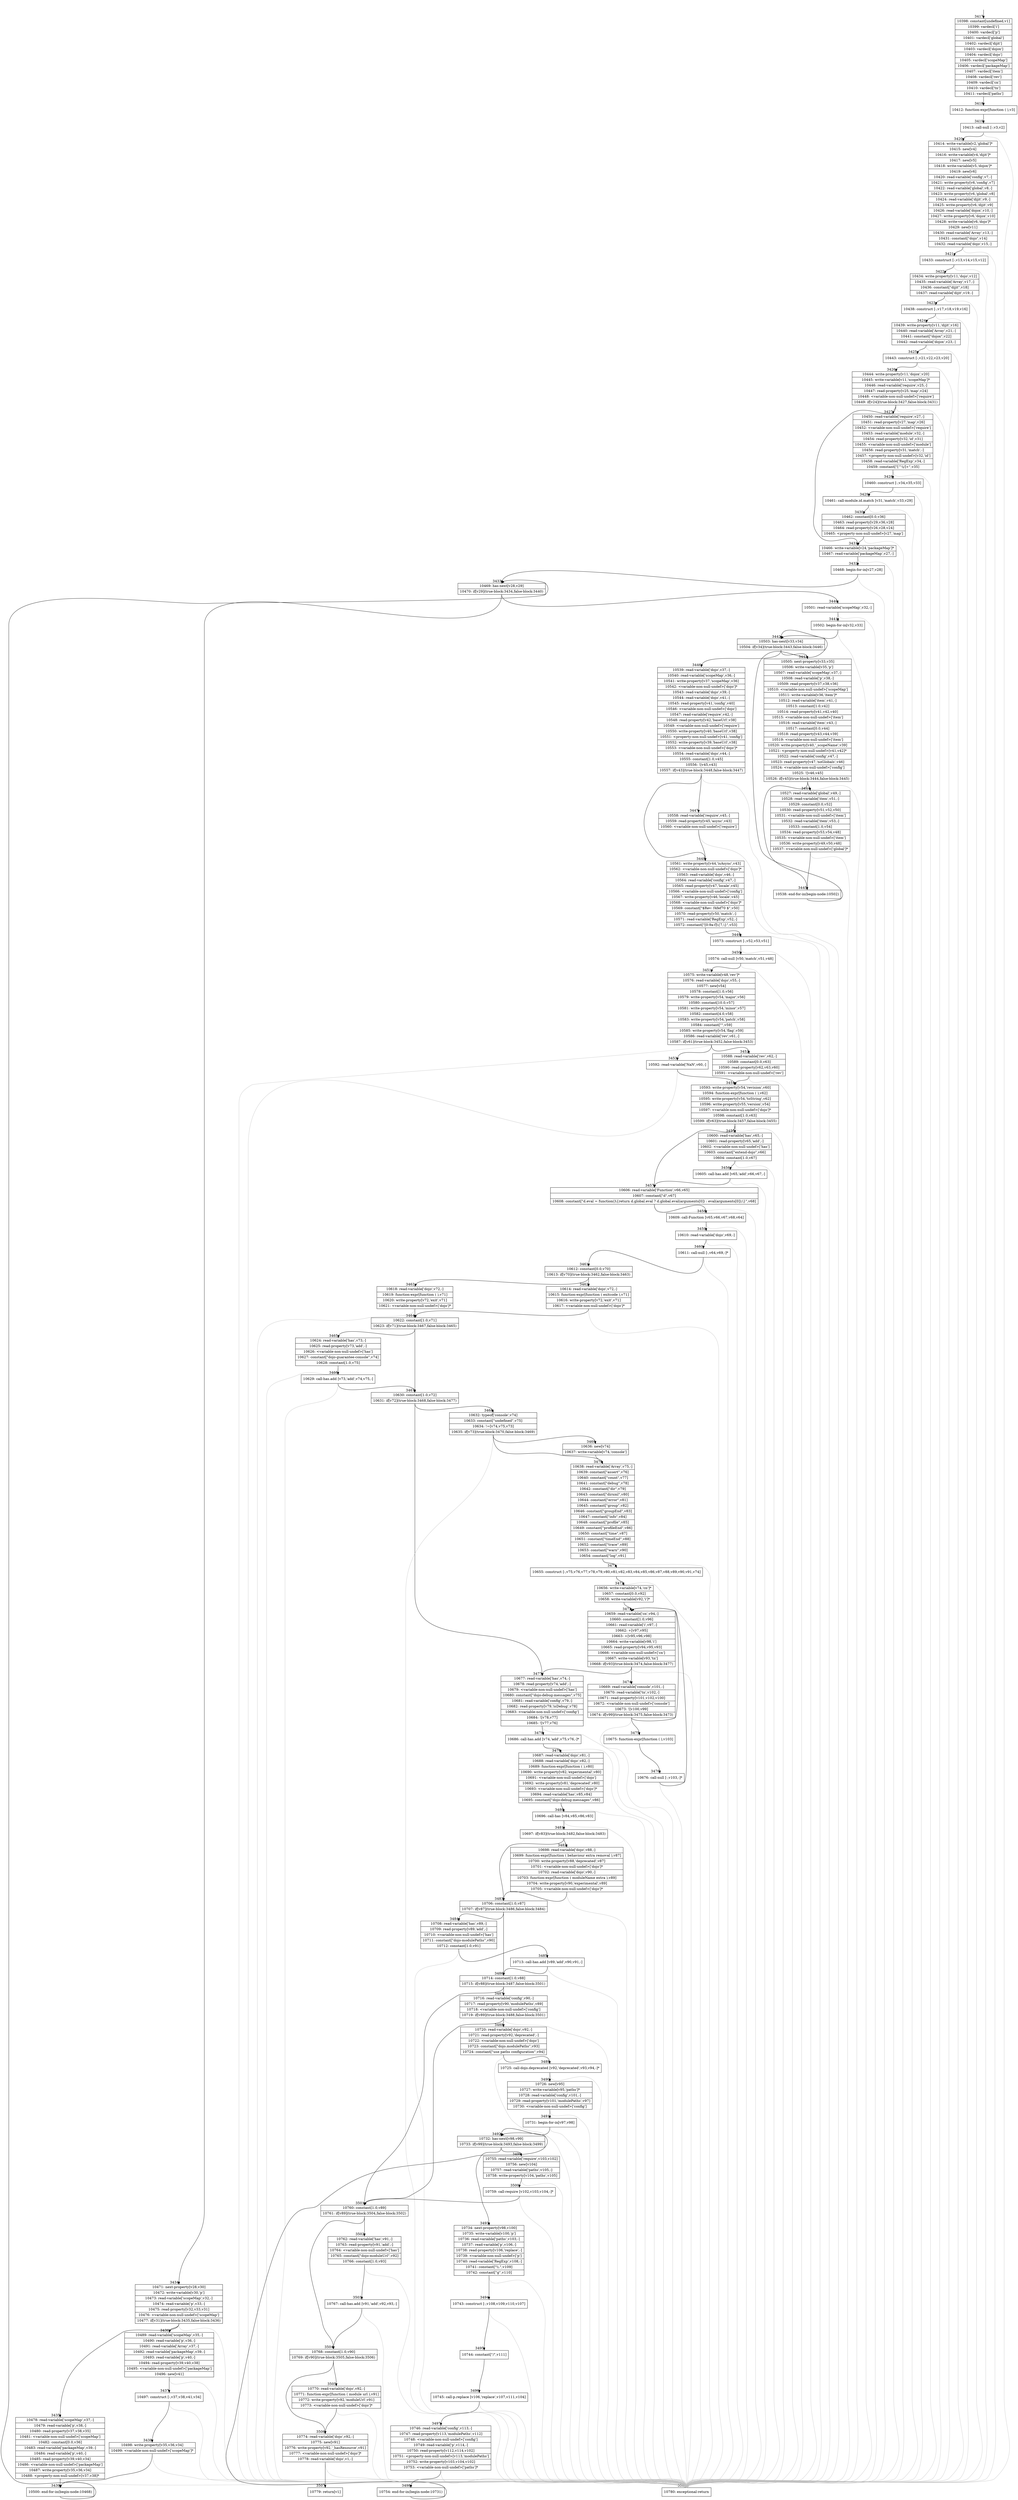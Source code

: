 digraph {
rankdir="TD"
BB_entry217[shape=none,label=""];
BB_entry217 -> BB3417 [tailport=s, headport=n, headlabel="    3417"]
BB3417 [shape=record label="{10398: constant[undefined,v1]|10399: vardecl['i']|10400: vardecl['p']|10401: vardecl['global']|10402: vardecl['dijit']|10403: vardecl['dojox']|10404: vardecl['dojo']|10405: vardecl['scopeMap']|10406: vardecl['packageMap']|10407: vardecl['item']|10408: vardecl['rev']|10409: vardecl['cn']|10410: vardecl['tn']|10411: vardecl['paths']}" ] 
BB3417 -> BB3418 [tailport=s, headport=n, headlabel="      3418"]
BB3418 [shape=record label="{10412: function-expr[function ( ),v3]}" ] 
BB3418 -> BB3419 [tailport=s, headport=n, headlabel="      3419"]
BB3419 [shape=record label="{10413: call-null [-,v3,v2]}" ] 
BB3419 -> BB3420 [tailport=s, headport=n, headlabel="      3420"]
BB3419 -> BB3508 [tailport=s, headport=n, color=gray, headlabel="      3508"]
BB3420 [shape=record label="{10414: write-variable[v2,'global']*|10415: new[v4]|10416: write-variable[v4,'dijit']*|10417: new[v5]|10418: write-variable[v5,'dojox']*|10419: new[v6]|10420: read-variable['config',v7,-]|10421: write-property[v6,'config',v7]|10422: read-variable['global',v8,-]|10423: write-property[v6,'global',v8]|10424: read-variable['dijit',v9,-]|10425: write-property[v6,'dijit',v9]|10426: read-variable['dojox',v10,-]|10427: write-property[v6,'dojox',v10]|10428: write-variable[v6,'dojo']*|10429: new[v11]|10430: read-variable['Array',v13,-]|10431: constant[\"dojo\",v14]|10432: read-variable['dojo',v15,-]}" ] 
BB3420 -> BB3421 [tailport=s, headport=n, headlabel="      3421"]
BB3420 -> BB3508 [tailport=s, headport=n, color=gray]
BB3421 [shape=record label="{10433: construct [-,v13,v14,v15,v12]}" ] 
BB3421 -> BB3422 [tailport=s, headport=n, headlabel="      3422"]
BB3421 -> BB3508 [tailport=s, headport=n, color=gray]
BB3422 [shape=record label="{10434: write-property[v11,'dojo',v12]|10435: read-variable['Array',v17,-]|10436: constant[\"dijit\",v18]|10437: read-variable['dijit',v19,-]}" ] 
BB3422 -> BB3423 [tailport=s, headport=n, headlabel="      3423"]
BB3422 -> BB3508 [tailport=s, headport=n, color=gray]
BB3423 [shape=record label="{10438: construct [-,v17,v18,v19,v16]}" ] 
BB3423 -> BB3424 [tailport=s, headport=n, headlabel="      3424"]
BB3423 -> BB3508 [tailport=s, headport=n, color=gray]
BB3424 [shape=record label="{10439: write-property[v11,'dijit',v16]|10440: read-variable['Array',v21,-]|10441: constant[\"dojox\",v22]|10442: read-variable['dojox',v23,-]}" ] 
BB3424 -> BB3425 [tailport=s, headport=n, headlabel="      3425"]
BB3424 -> BB3508 [tailport=s, headport=n, color=gray]
BB3425 [shape=record label="{10443: construct [-,v21,v22,v23,v20]}" ] 
BB3425 -> BB3426 [tailport=s, headport=n, headlabel="      3426"]
BB3425 -> BB3508 [tailport=s, headport=n, color=gray]
BB3426 [shape=record label="{10444: write-property[v11,'dojox',v20]|10445: write-variable[v11,'scopeMap']*|10446: read-variable['require',v25,-]|10447: read-property[v25,'map',v24]|10448: \<variable-non-null-undef\>['require']|10449: if[v24](true-block:3427,false-block:3431)}" ] 
BB3426 -> BB3431 [tailport=s, headport=n, headlabel="      3431"]
BB3426 -> BB3427 [tailport=s, headport=n, headlabel="      3427"]
BB3426 -> BB3508 [tailport=s, headport=n, color=gray]
BB3427 [shape=record label="{10450: read-variable['require',v27,-]|10451: read-property[v27,'map',v26]|10452: \<variable-non-null-undef\>['require']|10453: read-variable['module',v32,-]|10454: read-property[v32,'id',v31]|10455: \<variable-non-null-undef\>['module']|10456: read-property[v31,'match',-]|10457: \<property-non-null-undef\>[v32,'id']|10458: read-variable['RegExp',v34,-]|10459: constant[\"[^\\\\/]+\",v35]}" ] 
BB3427 -> BB3428 [tailport=s, headport=n, headlabel="      3428"]
BB3427 -> BB3508 [tailport=s, headport=n, color=gray]
BB3428 [shape=record label="{10460: construct [-,v34,v35,v33]}" ] 
BB3428 -> BB3429 [tailport=s, headport=n, headlabel="      3429"]
BB3428 -> BB3508 [tailport=s, headport=n, color=gray]
BB3429 [shape=record label="{10461: call-module.id.match [v31,'match',v33,v29]}" ] 
BB3429 -> BB3430 [tailport=s, headport=n, headlabel="      3430"]
BB3429 -> BB3508 [tailport=s, headport=n, color=gray]
BB3430 [shape=record label="{10462: constant[0.0,v36]|10463: read-property[v29,v36,v28]|10464: read-property[v26,v28,v24]|10465: \<property-non-null-undef\>[v27,'map']}" ] 
BB3430 -> BB3431 [tailport=s, headport=n]
BB3430 -> BB3508 [tailport=s, headport=n, color=gray]
BB3431 [shape=record label="{10466: write-variable[v24,'packageMap']*|10467: read-variable['packageMap',v27,-]}" ] 
BB3431 -> BB3432 [tailport=s, headport=n, headlabel="      3432"]
BB3431 -> BB3508 [tailport=s, headport=n, color=gray]
BB3432 [shape=record label="{10468: begin-for-in[v27,v28]}" ] 
BB3432 -> BB3433 [tailport=s, headport=n, headlabel="      3433"]
BB3432 -> BB3508 [tailport=s, headport=n, color=gray]
BB3433 [shape=record label="{10469: has-next[v28,v29]|10470: if[v29](true-block:3434,false-block:3440)}" ] 
BB3433 -> BB3434 [tailport=s, headport=n, headlabel="      3434"]
BB3433 -> BB3440 [tailport=s, headport=n, headlabel="      3440"]
BB3434 [shape=record label="{10471: next-property[v28,v30]|10472: write-variable[v30,'p']|10473: read-variable['scopeMap',v32,-]|10474: read-variable['p',v33,-]|10475: read-property[v32,v33,v31]|10476: \<variable-non-null-undef\>['scopeMap']|10477: if[v31](true-block:3435,false-block:3436)}" ] 
BB3434 -> BB3435 [tailport=s, headport=n, headlabel="      3435"]
BB3434 -> BB3436 [tailport=s, headport=n, headlabel="      3436"]
BB3434 -> BB3508 [tailport=s, headport=n, color=gray]
BB3435 [shape=record label="{10478: read-variable['scopeMap',v37,-]|10479: read-variable['p',v38,-]|10480: read-property[v37,v38,v35]|10481: \<variable-non-null-undef\>['scopeMap']|10482: constant[0.0,v36]|10483: read-variable['packageMap',v39,-]|10484: read-variable['p',v40,-]|10485: read-property[v39,v40,v34]|10486: \<variable-non-null-undef\>['packageMap']|10487: write-property[v35,v36,v34]|10488: \<property-non-null-undef\>[v37,v38]*}" ] 
BB3435 -> BB3439 [tailport=s, headport=n, headlabel="      3439"]
BB3435 -> BB3508 [tailport=s, headport=n, color=gray]
BB3436 [shape=record label="{10489: read-variable['scopeMap',v35,-]|10490: read-variable['p',v36,-]|10491: read-variable['Array',v37,-]|10492: read-variable['packageMap',v39,-]|10493: read-variable['p',v40,-]|10494: read-property[v39,v40,v38]|10495: \<variable-non-null-undef\>['packageMap']|10496: new[v41]}" ] 
BB3436 -> BB3437 [tailport=s, headport=n, headlabel="      3437"]
BB3436 -> BB3508 [tailport=s, headport=n, color=gray]
BB3437 [shape=record label="{10497: construct [-,v37,v38,v41,v34]}" ] 
BB3437 -> BB3438 [tailport=s, headport=n, headlabel="      3438"]
BB3437 -> BB3508 [tailport=s, headport=n, color=gray]
BB3438 [shape=record label="{10498: write-property[v35,v36,v34]|10499: \<variable-non-null-undef\>['scopeMap']*}" ] 
BB3438 -> BB3439 [tailport=s, headport=n]
BB3438 -> BB3508 [tailport=s, headport=n, color=gray]
BB3439 [shape=record label="{10500: end-for-in(begin-node:10468)}" ] 
BB3439 -> BB3433 [tailport=s, headport=n]
BB3440 [shape=record label="{10501: read-variable['scopeMap',v32,-]}" ] 
BB3440 -> BB3441 [tailport=s, headport=n, headlabel="      3441"]
BB3440 -> BB3508 [tailport=s, headport=n, color=gray]
BB3441 [shape=record label="{10502: begin-for-in[v32,v33]}" ] 
BB3441 -> BB3442 [tailport=s, headport=n, headlabel="      3442"]
BB3441 -> BB3508 [tailport=s, headport=n, color=gray]
BB3442 [shape=record label="{10503: has-next[v33,v34]|10504: if[v34](true-block:3443,false-block:3446)}" ] 
BB3442 -> BB3443 [tailport=s, headport=n, headlabel="      3443"]
BB3442 -> BB3446 [tailport=s, headport=n, headlabel="      3446"]
BB3443 [shape=record label="{10505: next-property[v33,v35]|10506: write-variable[v35,'p']|10507: read-variable['scopeMap',v37,-]|10508: read-variable['p',v38,-]|10509: read-property[v37,v38,v36]|10510: \<variable-non-null-undef\>['scopeMap']|10511: write-variable[v36,'item']*|10512: read-variable['item',v41,-]|10513: constant[1.0,v42]|10514: read-property[v41,v42,v40]|10515: \<variable-non-null-undef\>['item']|10516: read-variable['item',v43,-]|10517: constant[0.0,v44]|10518: read-property[v43,v44,v39]|10519: \<variable-non-null-undef\>['item']|10520: write-property[v40,'_scopeName',v39]|10521: \<property-non-null-undef\>[v41,v42]*|10522: read-variable['config',v47,-]|10523: read-property[v47,'noGlobals',v46]|10524: \<variable-non-null-undef\>['config']|10525: ![v46,v45]|10526: if[v45](true-block:3444,false-block:3445)}" ] 
BB3443 -> BB3444 [tailport=s, headport=n, headlabel="      3444"]
BB3443 -> BB3445 [tailport=s, headport=n, headlabel="      3445"]
BB3443 -> BB3508 [tailport=s, headport=n, color=gray]
BB3444 [shape=record label="{10527: read-variable['global',v49,-]|10528: read-variable['item',v51,-]|10529: constant[0.0,v52]|10530: read-property[v51,v52,v50]|10531: \<variable-non-null-undef\>['item']|10532: read-variable['item',v53,-]|10533: constant[1.0,v54]|10534: read-property[v53,v54,v48]|10535: \<variable-non-null-undef\>['item']|10536: write-property[v49,v50,v48]|10537: \<variable-non-null-undef\>['global']*}" ] 
BB3444 -> BB3445 [tailport=s, headport=n]
BB3444 -> BB3508 [tailport=s, headport=n, color=gray]
BB3445 [shape=record label="{10538: end-for-in(begin-node:10502)}" ] 
BB3445 -> BB3442 [tailport=s, headport=n]
BB3446 [shape=record label="{10539: read-variable['dojo',v37,-]|10540: read-variable['scopeMap',v36,-]|10541: write-property[v37,'scopeMap',v36]|10542: \<variable-non-null-undef\>['dojo']*|10543: read-variable['dojo',v39,-]|10544: read-variable['dojo',v41,-]|10545: read-property[v41,'config',v40]|10546: \<variable-non-null-undef\>['dojo']|10547: read-variable['require',v42,-]|10548: read-property[v42,'baseUrl',v38]|10549: \<variable-non-null-undef\>['require']|10550: write-property[v40,'baseUrl',v38]|10551: \<property-non-null-undef\>[v41,'config']|10552: write-property[v39,'baseUrl',v38]|10553: \<variable-non-null-undef\>['dojo']*|10554: read-variable['dojo',v44,-]|10555: constant[1.0,v45]|10556: ![v45,v43]|10557: if[v43](true-block:3448,false-block:3447)}" ] 
BB3446 -> BB3448 [tailport=s, headport=n, headlabel="      3448"]
BB3446 -> BB3447 [tailport=s, headport=n, headlabel="      3447"]
BB3446 -> BB3508 [tailport=s, headport=n, color=gray]
BB3447 [shape=record label="{10558: read-variable['require',v45,-]|10559: read-property[v45,'async',v43]|10560: \<variable-non-null-undef\>['require']}" ] 
BB3447 -> BB3448 [tailport=s, headport=n]
BB3447 -> BB3508 [tailport=s, headport=n, color=gray]
BB3448 [shape=record label="{10561: write-property[v44,'isAsync',v43]|10562: \<variable-non-null-undef\>['dojo']*|10563: read-variable['dojo',v46,-]|10564: read-variable['config',v47,-]|10565: read-property[v47,'locale',v45]|10566: \<variable-non-null-undef\>['config']|10567: write-property[v46,'locale',v45]|10568: \<variable-non-null-undef\>['dojo']*|10569: constant[\"$Rev: f4fef70 $\",v50]|10570: read-property[v50,'match',-]|10571: read-variable['RegExp',v52,-]|10572: constant[\"[0-9a-f]\\\{7,\\\}\",v53]}" ] 
BB3448 -> BB3449 [tailport=s, headport=n, headlabel="      3449"]
BB3448 -> BB3508 [tailport=s, headport=n, color=gray]
BB3449 [shape=record label="{10573: construct [-,v52,v53,v51]}" ] 
BB3449 -> BB3450 [tailport=s, headport=n, headlabel="      3450"]
BB3449 -> BB3508 [tailport=s, headport=n, color=gray]
BB3450 [shape=record label="{10574: call-null [v50,'match',v51,v48]}" ] 
BB3450 -> BB3451 [tailport=s, headport=n, headlabel="      3451"]
BB3450 -> BB3508 [tailport=s, headport=n, color=gray]
BB3451 [shape=record label="{10575: write-variable[v48,'rev']*|10576: read-variable['dojo',v55,-]|10577: new[v54]|10578: constant[1.0,v56]|10579: write-property[v54,'major',v56]|10580: constant[10.0,v57]|10581: write-property[v54,'minor',v57]|10582: constant[4.0,v58]|10583: write-property[v54,'patch',v58]|10584: constant[\"\",v59]|10585: write-property[v54,'flag',v59]|10586: read-variable['rev',v61,-]|10587: if[v61](true-block:3452,false-block:3453)}" ] 
BB3451 -> BB3452 [tailport=s, headport=n, headlabel="      3452"]
BB3451 -> BB3453 [tailport=s, headport=n, headlabel="      3453"]
BB3451 -> BB3508 [tailport=s, headport=n, color=gray]
BB3452 [shape=record label="{10588: read-variable['rev',v62,-]|10589: constant[0.0,v63]|10590: read-property[v62,v63,v60]|10591: \<variable-non-null-undef\>['rev']}" ] 
BB3452 -> BB3454 [tailport=s, headport=n, headlabel="      3454"]
BB3452 -> BB3508 [tailport=s, headport=n, color=gray]
BB3453 [shape=record label="{10592: read-variable['NaN',v60,-]}" ] 
BB3453 -> BB3454 [tailport=s, headport=n]
BB3453 -> BB3508 [tailport=s, headport=n, color=gray]
BB3454 [shape=record label="{10593: write-property[v54,'revision',v60]|10594: function-expr[function ( ),v62]|10595: write-property[v54,'toString',v62]|10596: write-property[v55,'version',v54]|10597: \<variable-non-null-undef\>['dojo']*|10598: constant[1.0,v63]|10599: if[v63](true-block:3457,false-block:3455)}" ] 
BB3454 -> BB3457 [tailport=s, headport=n, headlabel="      3457"]
BB3454 -> BB3455 [tailport=s, headport=n, headlabel="      3455"]
BB3454 -> BB3508 [tailport=s, headport=n, color=gray]
BB3455 [shape=record label="{10600: read-variable['has',v65,-]|10601: read-property[v65,'add',-]|10602: \<variable-non-null-undef\>['has']|10603: constant[\"extend-dojo\",v66]|10604: constant[1.0,v67]}" ] 
BB3455 -> BB3456 [tailport=s, headport=n, headlabel="      3456"]
BB3455 -> BB3508 [tailport=s, headport=n, color=gray]
BB3456 [shape=record label="{10605: call-has.add [v65,'add',v66,v67,-]}" ] 
BB3456 -> BB3457 [tailport=s, headport=n]
BB3456 -> BB3508 [tailport=s, headport=n, color=gray]
BB3457 [shape=record label="{10606: read-variable['Function',v66,v65]|10607: constant[\"d\",v67]|10608: constant[\"d.eval = function()\\\{return d.global.eval ? d.global.eval(arguments[0]) : eval(arguments[0]);\\\}\",v68]}" ] 
BB3457 -> BB3458 [tailport=s, headport=n, headlabel="      3458"]
BB3457 -> BB3508 [tailport=s, headport=n, color=gray]
BB3458 [shape=record label="{10609: call-Function [v65,v66,v67,v68,v64]}" ] 
BB3458 -> BB3459 [tailport=s, headport=n, headlabel="      3459"]
BB3458 -> BB3508 [tailport=s, headport=n, color=gray]
BB3459 [shape=record label="{10610: read-variable['dojo',v69,-]}" ] 
BB3459 -> BB3460 [tailport=s, headport=n, headlabel="      3460"]
BB3459 -> BB3508 [tailport=s, headport=n, color=gray]
BB3460 [shape=record label="{10611: call-null [-,v64,v69,-]*}" ] 
BB3460 -> BB3461 [tailport=s, headport=n, headlabel="      3461"]
BB3460 -> BB3508 [tailport=s, headport=n, color=gray]
BB3461 [shape=record label="{10612: constant[0.0,v70]|10613: if[v70](true-block:3462,false-block:3463)}" ] 
BB3461 -> BB3462 [tailport=s, headport=n, headlabel="      3462"]
BB3461 -> BB3463 [tailport=s, headport=n, headlabel="      3463"]
BB3462 [shape=record label="{10614: read-variable['dojo',v72,-]|10615: function-expr[function ( exitcode ),v71]|10616: write-property[v72,'exit',v71]|10617: \<variable-non-null-undef\>['dojo']*}" ] 
BB3462 -> BB3464 [tailport=s, headport=n, headlabel="      3464"]
BB3462 -> BB3508 [tailport=s, headport=n, color=gray]
BB3463 [shape=record label="{10618: read-variable['dojo',v72,-]|10619: function-expr[function ( ),v71]|10620: write-property[v72,'exit',v71]|10621: \<variable-non-null-undef\>['dojo']*}" ] 
BB3463 -> BB3464 [tailport=s, headport=n]
BB3463 -> BB3508 [tailport=s, headport=n, color=gray]
BB3464 [shape=record label="{10622: constant[1.0,v71]|10623: if[v71](true-block:3467,false-block:3465)}" ] 
BB3464 -> BB3467 [tailport=s, headport=n, headlabel="      3467"]
BB3464 -> BB3465 [tailport=s, headport=n, headlabel="      3465"]
BB3465 [shape=record label="{10624: read-variable['has',v73,-]|10625: read-property[v73,'add',-]|10626: \<variable-non-null-undef\>['has']|10627: constant[\"dojo-guarantee-console\",v74]|10628: constant[1.0,v75]}" ] 
BB3465 -> BB3466 [tailport=s, headport=n, headlabel="      3466"]
BB3465 -> BB3508 [tailport=s, headport=n, color=gray]
BB3466 [shape=record label="{10629: call-has.add [v73,'add',v74,v75,-]}" ] 
BB3466 -> BB3467 [tailport=s, headport=n]
BB3466 -> BB3508 [tailport=s, headport=n, color=gray]
BB3467 [shape=record label="{10630: constant[1.0,v72]|10631: if[v72](true-block:3468,false-block:3477)}" ] 
BB3467 -> BB3468 [tailport=s, headport=n, headlabel="      3468"]
BB3467 -> BB3477 [tailport=s, headport=n, headlabel="      3477"]
BB3468 [shape=record label="{10632: typeof['console',v74]|10633: constant[\"undefined\",v75]|10634: !=[v74,v75,v73]|10635: if[v73](true-block:3470,false-block:3469)}" ] 
BB3468 -> BB3470 [tailport=s, headport=n, headlabel="      3470"]
BB3468 -> BB3469 [tailport=s, headport=n, headlabel="      3469"]
BB3468 -> BB3508 [tailport=s, headport=n, color=gray]
BB3469 [shape=record label="{10636: new[v74]|10637: write-variable[v74,'console']}" ] 
BB3469 -> BB3470 [tailport=s, headport=n]
BB3470 [shape=record label="{10638: read-variable['Array',v75,-]|10639: constant[\"assert\",v76]|10640: constant[\"count\",v77]|10641: constant[\"debug\",v78]|10642: constant[\"dir\",v79]|10643: constant[\"dirxml\",v80]|10644: constant[\"error\",v81]|10645: constant[\"group\",v82]|10646: constant[\"groupEnd\",v83]|10647: constant[\"info\",v84]|10648: constant[\"profile\",v85]|10649: constant[\"profileEnd\",v86]|10650: constant[\"time\",v87]|10651: constant[\"timeEnd\",v88]|10652: constant[\"trace\",v89]|10653: constant[\"warn\",v90]|10654: constant[\"log\",v91]}" ] 
BB3470 -> BB3471 [tailport=s, headport=n, headlabel="      3471"]
BB3470 -> BB3508 [tailport=s, headport=n, color=gray]
BB3471 [shape=record label="{10655: construct [-,v75,v76,v77,v78,v79,v80,v81,v82,v83,v84,v85,v86,v87,v88,v89,v90,v91,v74]}" ] 
BB3471 -> BB3472 [tailport=s, headport=n, headlabel="      3472"]
BB3471 -> BB3508 [tailport=s, headport=n, color=gray]
BB3472 [shape=record label="{10656: write-variable[v74,'cn']*|10657: constant[0.0,v92]|10658: write-variable[v92,'i']*}" ] 
BB3472 -> BB3473 [tailport=s, headport=n, headlabel="      3473"]
BB3473 [shape=record label="{10659: read-variable['cn',v94,-]|10660: constant[1.0,v96]|10661: read-variable['i',v97,-]|10662: +[v97,v95]|10663: +[v95,v96,v98]|10664: write-variable[v98,'i']|10665: read-property[v94,v95,v93]|10666: \<variable-non-null-undef\>['cn']|10667: write-variable[v93,'tn']|10668: if[v93](true-block:3474,false-block:3477)}" ] 
BB3473 -> BB3474 [tailport=s, headport=n, headlabel="      3474"]
BB3473 -> BB3477 [tailport=s, headport=n]
BB3473 -> BB3508 [tailport=s, headport=n, color=gray]
BB3474 [shape=record label="{10669: read-variable['console',v101,-]|10670: read-variable['tn',v102,-]|10671: read-property[v101,v102,v100]|10672: \<variable-non-null-undef\>['console']|10673: ![v100,v99]|10674: if[v99](true-block:3475,false-block:3473)}" ] 
BB3474 -> BB3475 [tailport=s, headport=n, headlabel="      3475"]
BB3474 -> BB3473 [tailport=s, headport=n]
BB3474 -> BB3508 [tailport=s, headport=n, color=gray]
BB3475 [shape=record label="{10675: function-expr[function ( ),v103]}" ] 
BB3475 -> BB3476 [tailport=s, headport=n, headlabel="      3476"]
BB3476 [shape=record label="{10676: call-null [-,v103,-]*}" ] 
BB3476 -> BB3473 [tailport=s, headport=n]
BB3476 -> BB3508 [tailport=s, headport=n, color=gray]
BB3477 [shape=record label="{10677: read-variable['has',v74,-]|10678: read-property[v74,'add',-]|10679: \<variable-non-null-undef\>['has']|10680: constant[\"dojo-debug-messages\",v75]|10681: read-variable['config',v79,-]|10682: read-property[v79,'isDebug',v78]|10683: \<variable-non-null-undef\>['config']|10684: ![v78,v77]|10685: ![v77,v76]}" ] 
BB3477 -> BB3478 [tailport=s, headport=n, headlabel="      3478"]
BB3477 -> BB3508 [tailport=s, headport=n, color=gray]
BB3478 [shape=record label="{10686: call-has.add [v74,'add',v75,v76,-]*}" ] 
BB3478 -> BB3479 [tailport=s, headport=n, headlabel="      3479"]
BB3478 -> BB3508 [tailport=s, headport=n, color=gray]
BB3479 [shape=record label="{10687: read-variable['dojo',v81,-]|10688: read-variable['dojo',v82,-]|10689: function-expr[function ( ),v80]|10690: write-property[v82,'experimental',v80]|10691: \<variable-non-null-undef\>['dojo']|10692: write-property[v81,'deprecated',v80]|10693: \<variable-non-null-undef\>['dojo']*|10694: read-variable['has',v85,v84]|10695: constant[\"dojo-debug-messages\",v86]}" ] 
BB3479 -> BB3480 [tailport=s, headport=n, headlabel="      3480"]
BB3479 -> BB3508 [tailport=s, headport=n, color=gray]
BB3480 [shape=record label="{10696: call-has [v84,v85,v86,v83]}" ] 
BB3480 -> BB3481 [tailport=s, headport=n, headlabel="      3481"]
BB3480 -> BB3508 [tailport=s, headport=n, color=gray]
BB3481 [shape=record label="{10697: if[v83](true-block:3482,false-block:3483)}" ] 
BB3481 -> BB3482 [tailport=s, headport=n, headlabel="      3482"]
BB3481 -> BB3483 [tailport=s, headport=n, headlabel="      3483"]
BB3482 [shape=record label="{10698: read-variable['dojo',v88,-]|10699: function-expr[function ( behaviour extra removal ),v87]|10700: write-property[v88,'deprecated',v87]|10701: \<variable-non-null-undef\>['dojo']*|10702: read-variable['dojo',v90,-]|10703: function-expr[function ( moduleName extra ),v89]|10704: write-property[v90,'experimental',v89]|10705: \<variable-non-null-undef\>['dojo']*}" ] 
BB3482 -> BB3483 [tailport=s, headport=n]
BB3482 -> BB3508 [tailport=s, headport=n, color=gray]
BB3483 [shape=record label="{10706: constant[1.0,v87]|10707: if[v87](true-block:3486,false-block:3484)}" ] 
BB3483 -> BB3486 [tailport=s, headport=n, headlabel="      3486"]
BB3483 -> BB3484 [tailport=s, headport=n, headlabel="      3484"]
BB3484 [shape=record label="{10708: read-variable['has',v89,-]|10709: read-property[v89,'add',-]|10710: \<variable-non-null-undef\>['has']|10711: constant[\"dojo-modulePaths\",v90]|10712: constant[1.0,v91]}" ] 
BB3484 -> BB3485 [tailport=s, headport=n, headlabel="      3485"]
BB3484 -> BB3508 [tailport=s, headport=n, color=gray]
BB3485 [shape=record label="{10713: call-has.add [v89,'add',v90,v91,-]}" ] 
BB3485 -> BB3486 [tailport=s, headport=n]
BB3485 -> BB3508 [tailport=s, headport=n, color=gray]
BB3486 [shape=record label="{10714: constant[1.0,v88]|10715: if[v88](true-block:3487,false-block:3501)}" ] 
BB3486 -> BB3487 [tailport=s, headport=n, headlabel="      3487"]
BB3486 -> BB3501 [tailport=s, headport=n, headlabel="      3501"]
BB3487 [shape=record label="{10716: read-variable['config',v90,-]|10717: read-property[v90,'modulePaths',v89]|10718: \<variable-non-null-undef\>['config']|10719: if[v89](true-block:3488,false-block:3501)}" ] 
BB3487 -> BB3488 [tailport=s, headport=n, headlabel="      3488"]
BB3487 -> BB3501 [tailport=s, headport=n]
BB3487 -> BB3508 [tailport=s, headport=n, color=gray]
BB3488 [shape=record label="{10720: read-variable['dojo',v92,-]|10721: read-property[v92,'deprecated',-]|10722: \<variable-non-null-undef\>['dojo']|10723: constant[\"dojo.modulePaths\",v93]|10724: constant[\"use paths configuration\",v94]}" ] 
BB3488 -> BB3489 [tailport=s, headport=n, headlabel="      3489"]
BB3488 -> BB3508 [tailport=s, headport=n, color=gray]
BB3489 [shape=record label="{10725: call-dojo.deprecated [v92,'deprecated',v93,v94,-]*}" ] 
BB3489 -> BB3490 [tailport=s, headport=n, headlabel="      3490"]
BB3489 -> BB3508 [tailport=s, headport=n, color=gray]
BB3490 [shape=record label="{10726: new[v95]|10727: write-variable[v95,'paths']*|10728: read-variable['config',v101,-]|10729: read-property[v101,'modulePaths',v97]|10730: \<variable-non-null-undef\>['config']}" ] 
BB3490 -> BB3491 [tailport=s, headport=n, headlabel="      3491"]
BB3490 -> BB3508 [tailport=s, headport=n, color=gray]
BB3491 [shape=record label="{10731: begin-for-in[v97,v98]}" ] 
BB3491 -> BB3492 [tailport=s, headport=n, headlabel="      3492"]
BB3491 -> BB3508 [tailport=s, headport=n, color=gray]
BB3492 [shape=record label="{10732: has-next[v98,v99]|10733: if[v99](true-block:3493,false-block:3499)}" ] 
BB3492 -> BB3493 [tailport=s, headport=n, headlabel="      3493"]
BB3492 -> BB3499 [tailport=s, headport=n, headlabel="      3499"]
BB3493 [shape=record label="{10734: next-property[v98,v100]|10735: write-variable[v100,'p']|10736: read-variable['paths',v103,-]|10737: read-variable['p',v106,-]|10738: read-property[v106,'replace',-]|10739: \<variable-non-null-undef\>['p']|10740: read-variable['RegExp',v108,-]|10741: constant[\"\\\\.\",v109]|10742: constant[\"g\",v110]}" ] 
BB3493 -> BB3494 [tailport=s, headport=n, headlabel="      3494"]
BB3493 -> BB3508 [tailport=s, headport=n, color=gray]
BB3494 [shape=record label="{10743: construct [-,v108,v109,v110,v107]}" ] 
BB3494 -> BB3495 [tailport=s, headport=n, headlabel="      3495"]
BB3494 -> BB3508 [tailport=s, headport=n, color=gray]
BB3495 [shape=record label="{10744: constant[\"/\",v111]}" ] 
BB3495 -> BB3496 [tailport=s, headport=n, headlabel="      3496"]
BB3496 [shape=record label="{10745: call-p.replace [v106,'replace',v107,v111,v104]}" ] 
BB3496 -> BB3497 [tailport=s, headport=n, headlabel="      3497"]
BB3496 -> BB3508 [tailport=s, headport=n, color=gray]
BB3497 [shape=record label="{10746: read-variable['config',v113,-]|10747: read-property[v113,'modulePaths',v112]|10748: \<variable-non-null-undef\>['config']|10749: read-variable['p',v114,-]|10750: read-property[v112,v114,v102]|10751: \<property-non-null-undef\>[v113,'modulePaths']|10752: write-property[v103,v104,v102]|10753: \<variable-non-null-undef\>['paths']*}" ] 
BB3497 -> BB3498 [tailport=s, headport=n, headlabel="      3498"]
BB3497 -> BB3508 [tailport=s, headport=n, color=gray]
BB3498 [shape=record label="{10754: end-for-in(begin-node:10731)}" ] 
BB3498 -> BB3492 [tailport=s, headport=n]
BB3499 [shape=record label="{10755: read-variable['require',v103,v102]|10756: new[v104]|10757: read-variable['paths',v105,-]|10758: write-property[v104,'paths',v105]}" ] 
BB3499 -> BB3500 [tailport=s, headport=n, headlabel="      3500"]
BB3499 -> BB3508 [tailport=s, headport=n, color=gray]
BB3500 [shape=record label="{10759: call-require [v102,v103,v104,-]*}" ] 
BB3500 -> BB3501 [tailport=s, headport=n]
BB3500 -> BB3508 [tailport=s, headport=n, color=gray]
BB3501 [shape=record label="{10760: constant[1.0,v89]|10761: if[v89](true-block:3504,false-block:3502)}" ] 
BB3501 -> BB3504 [tailport=s, headport=n, headlabel="      3504"]
BB3501 -> BB3502 [tailport=s, headport=n, headlabel="      3502"]
BB3502 [shape=record label="{10762: read-variable['has',v91,-]|10763: read-property[v91,'add',-]|10764: \<variable-non-null-undef\>['has']|10765: constant[\"dojo-moduleUrl\",v92]|10766: constant[1.0,v93]}" ] 
BB3502 -> BB3503 [tailport=s, headport=n, headlabel="      3503"]
BB3502 -> BB3508 [tailport=s, headport=n, color=gray]
BB3503 [shape=record label="{10767: call-has.add [v91,'add',v92,v93,-]}" ] 
BB3503 -> BB3504 [tailport=s, headport=n]
BB3503 -> BB3508 [tailport=s, headport=n, color=gray]
BB3504 [shape=record label="{10768: constant[1.0,v90]|10769: if[v90](true-block:3505,false-block:3506)}" ] 
BB3504 -> BB3505 [tailport=s, headport=n, headlabel="      3505"]
BB3504 -> BB3506 [tailport=s, headport=n, headlabel="      3506"]
BB3505 [shape=record label="{10770: read-variable['dojo',v92,-]|10771: function-expr[function ( module url ),v91]|10772: write-property[v92,'moduleUrl',v91]|10773: \<variable-non-null-undef\>['dojo']*}" ] 
BB3505 -> BB3506 [tailport=s, headport=n]
BB3505 -> BB3508 [tailport=s, headport=n, color=gray]
BB3506 [shape=record label="{10774: read-variable['dojo',v92,-]|10775: new[v91]|10776: write-property[v92,'_hasResource',v91]|10777: \<variable-non-null-undef\>['dojo']*|10778: read-variable['dojo',v1,-]}" ] 
BB3506 -> BB3507 [tailport=s, headport=n, headlabel="      3507"]
BB3506 -> BB3508 [tailport=s, headport=n, color=gray]
BB3507 [shape=record label="{10779: return[v1]}" ] 
BB3508 [shape=record label="{10780: exceptional-return}" ] 
//#$~ 4301
}
